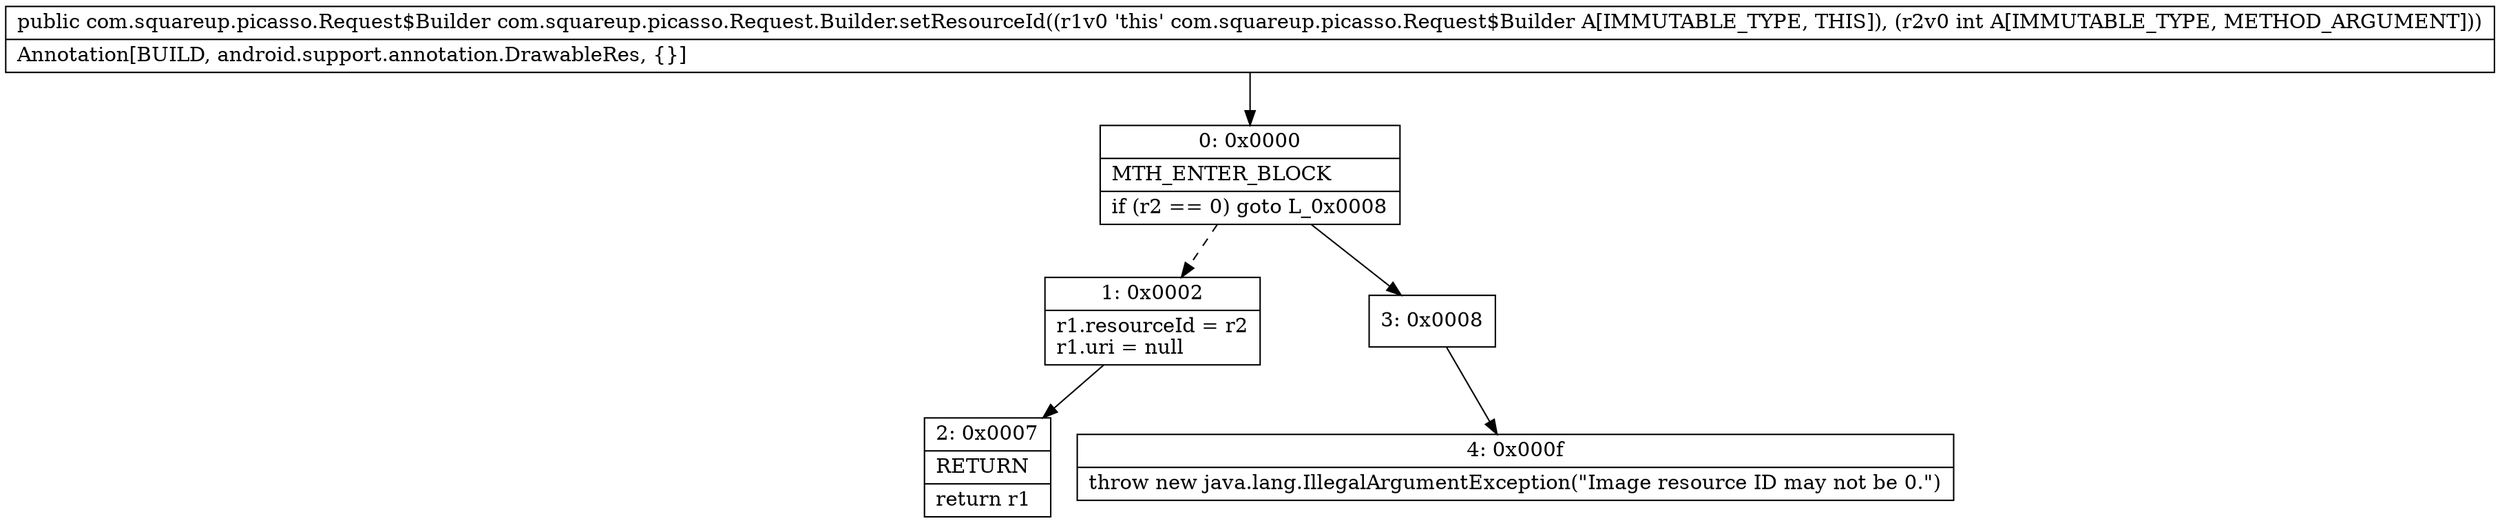 digraph "CFG forcom.squareup.picasso.Request.Builder.setResourceId(I)Lcom\/squareup\/picasso\/Request$Builder;" {
Node_0 [shape=record,label="{0\:\ 0x0000|MTH_ENTER_BLOCK\l|if (r2 == 0) goto L_0x0008\l}"];
Node_1 [shape=record,label="{1\:\ 0x0002|r1.resourceId = r2\lr1.uri = null\l}"];
Node_2 [shape=record,label="{2\:\ 0x0007|RETURN\l|return r1\l}"];
Node_3 [shape=record,label="{3\:\ 0x0008}"];
Node_4 [shape=record,label="{4\:\ 0x000f|throw new java.lang.IllegalArgumentException(\"Image resource ID may not be 0.\")\l}"];
MethodNode[shape=record,label="{public com.squareup.picasso.Request$Builder com.squareup.picasso.Request.Builder.setResourceId((r1v0 'this' com.squareup.picasso.Request$Builder A[IMMUTABLE_TYPE, THIS]), (r2v0 int A[IMMUTABLE_TYPE, METHOD_ARGUMENT]))  | Annotation[BUILD, android.support.annotation.DrawableRes, \{\}]\l}"];
MethodNode -> Node_0;
Node_0 -> Node_1[style=dashed];
Node_0 -> Node_3;
Node_1 -> Node_2;
Node_3 -> Node_4;
}

